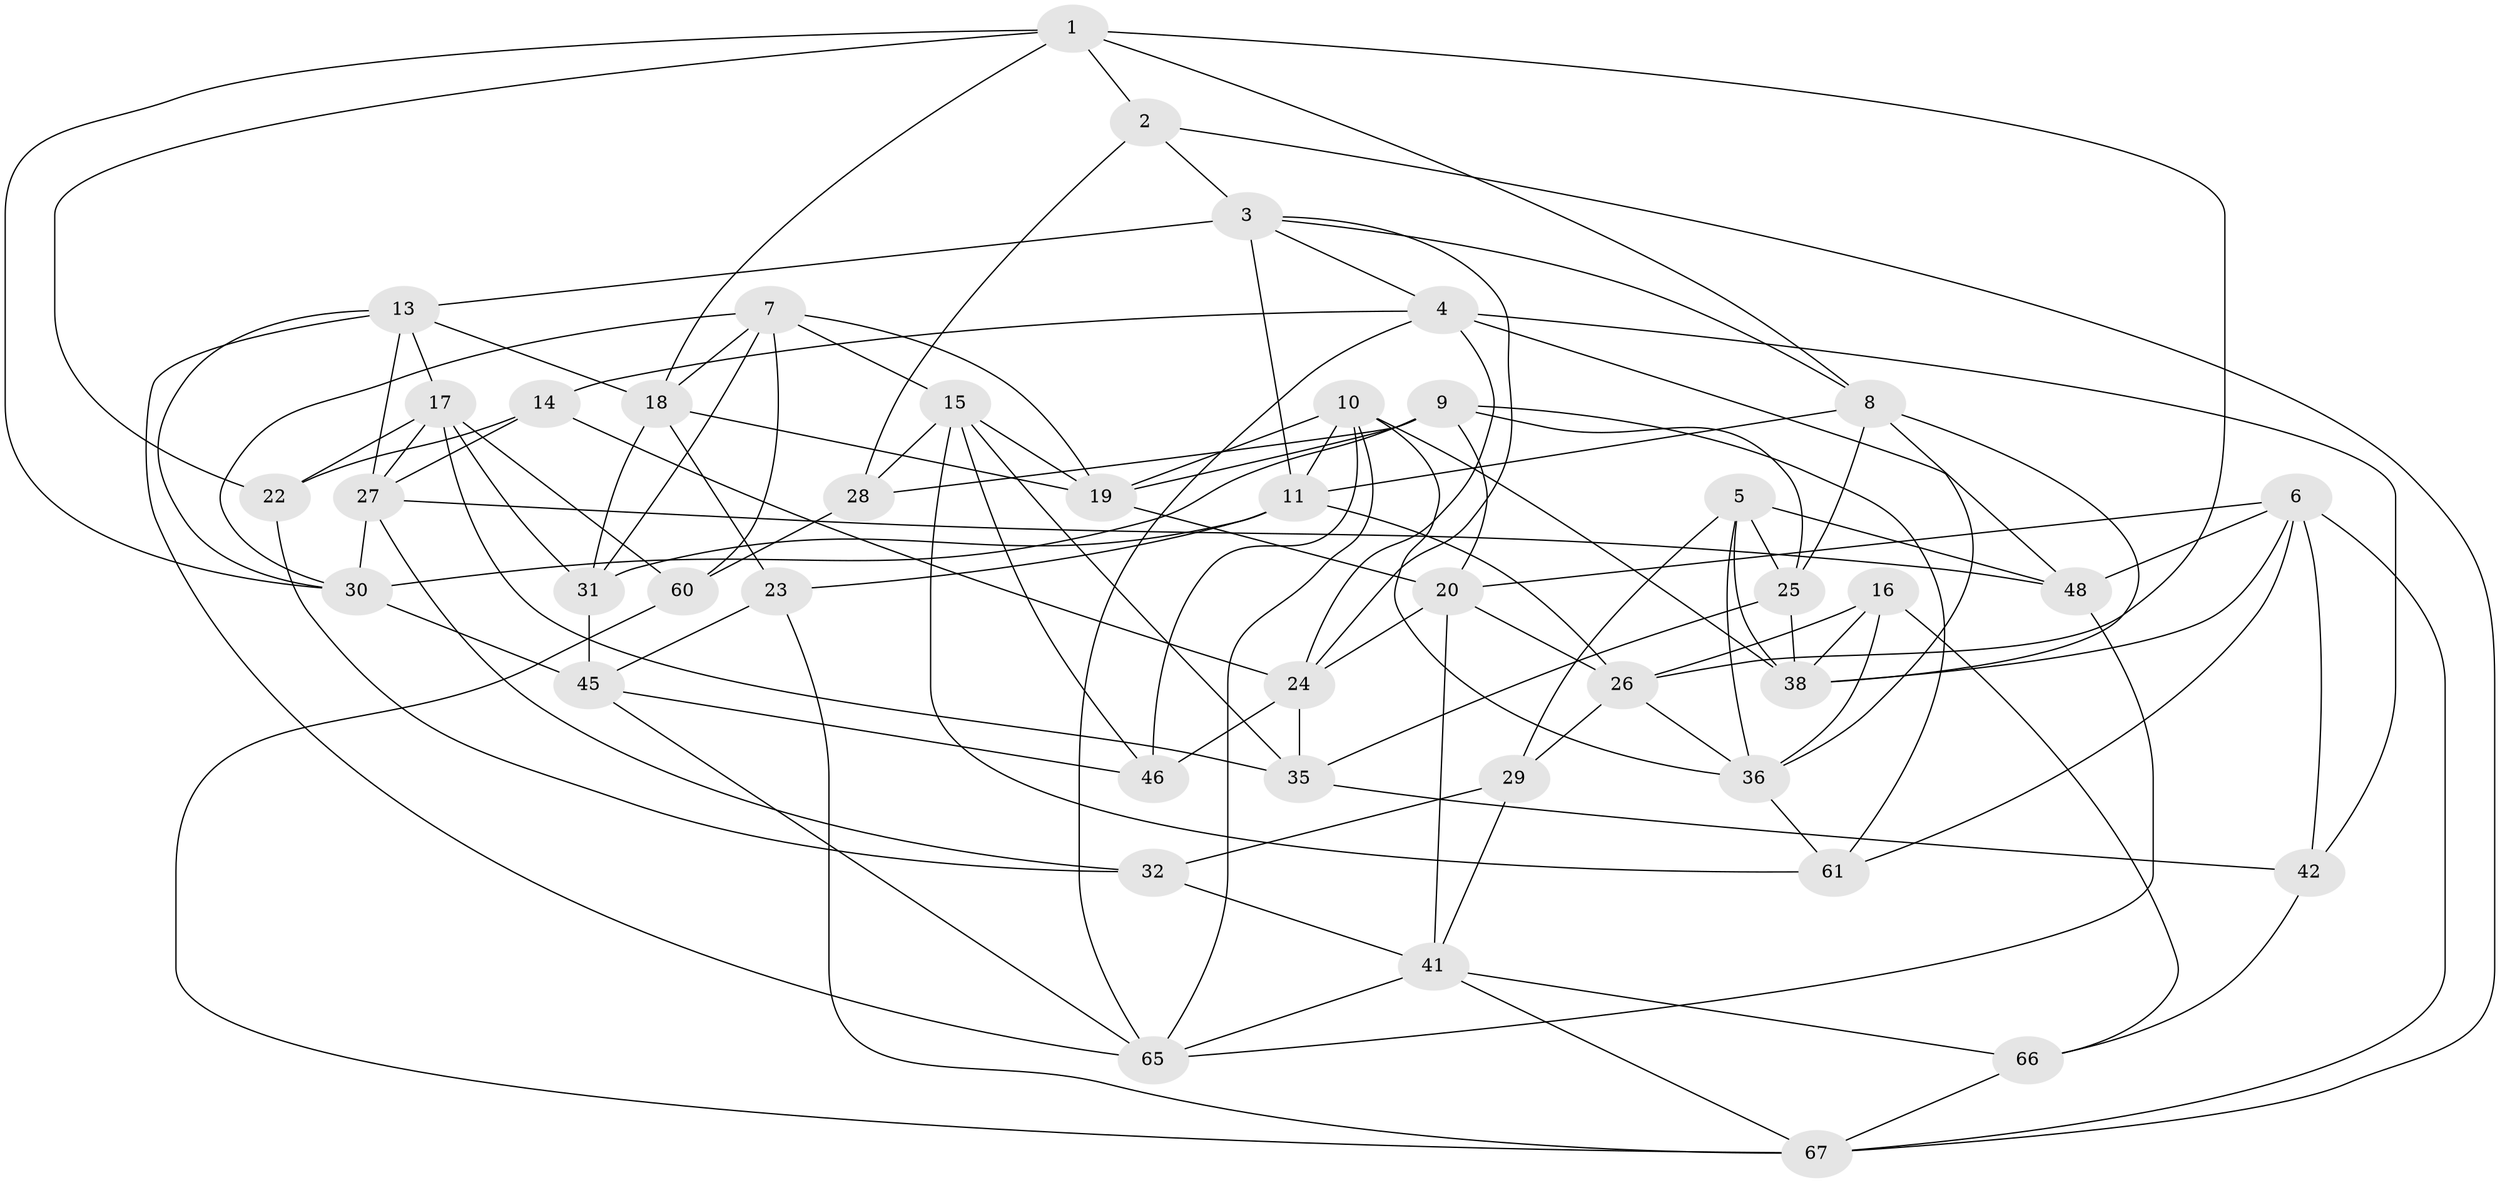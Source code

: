 // original degree distribution, {4: 1.0}
// Generated by graph-tools (version 1.1) at 2025/42/03/06/25 10:42:21]
// undirected, 43 vertices, 113 edges
graph export_dot {
graph [start="1"]
  node [color=gray90,style=filled];
  1 [super="+43"];
  2;
  3 [super="+39"];
  4 [super="+37"];
  5 [super="+49"];
  6 [super="+54"];
  7 [super="+40"];
  8 [super="+62"];
  9 [super="+71"];
  10 [super="+12"];
  11 [super="+51"];
  13 [super="+53"];
  14;
  15 [super="+33"];
  16;
  17 [super="+72"];
  18 [super="+21"];
  19 [super="+63"];
  20 [super="+47"];
  22;
  23;
  24 [super="+69"];
  25 [super="+59"];
  26 [super="+34"];
  27 [super="+58"];
  28;
  29;
  30 [super="+56"];
  31 [super="+64"];
  32;
  35 [super="+73"];
  36 [super="+44"];
  38 [super="+55"];
  41 [super="+50"];
  42;
  45 [super="+57"];
  46;
  48 [super="+52"];
  60;
  61;
  65 [super="+70"];
  66;
  67 [super="+68"];
  1 -- 18;
  1 -- 8;
  1 -- 2;
  1 -- 22;
  1 -- 30;
  1 -- 26;
  2 -- 3;
  2 -- 28;
  2 -- 67;
  3 -- 24;
  3 -- 4;
  3 -- 13;
  3 -- 11;
  3 -- 8;
  4 -- 36;
  4 -- 65;
  4 -- 24;
  4 -- 42;
  4 -- 14;
  5 -- 25;
  5 -- 29;
  5 -- 36;
  5 -- 48 [weight=2];
  5 -- 38;
  6 -- 42;
  6 -- 61;
  6 -- 48;
  6 -- 38;
  6 -- 67;
  6 -- 20;
  7 -- 18;
  7 -- 19;
  7 -- 15;
  7 -- 60;
  7 -- 30;
  7 -- 31;
  8 -- 48;
  8 -- 25;
  8 -- 11;
  8 -- 38;
  9 -- 61;
  9 -- 25;
  9 -- 28;
  9 -- 19;
  9 -- 20;
  9 -- 30;
  10 -- 65;
  10 -- 19;
  10 -- 46;
  10 -- 11;
  10 -- 36;
  10 -- 38;
  11 -- 23;
  11 -- 31;
  11 -- 26;
  13 -- 17;
  13 -- 65;
  13 -- 18;
  13 -- 27;
  13 -- 30;
  14 -- 22;
  14 -- 24;
  14 -- 27;
  15 -- 61;
  15 -- 28;
  15 -- 35;
  15 -- 19;
  15 -- 46;
  16 -- 66;
  16 -- 38;
  16 -- 36;
  16 -- 26;
  17 -- 27;
  17 -- 35;
  17 -- 60;
  17 -- 22;
  17 -- 31;
  18 -- 19;
  18 -- 23;
  18 -- 31;
  19 -- 20;
  20 -- 41;
  20 -- 26;
  20 -- 24;
  22 -- 32;
  23 -- 67;
  23 -- 45;
  24 -- 46;
  24 -- 35;
  25 -- 38;
  25 -- 35 [weight=2];
  26 -- 29;
  26 -- 36;
  27 -- 32;
  27 -- 30;
  27 -- 48;
  28 -- 60;
  29 -- 32;
  29 -- 41;
  30 -- 45;
  31 -- 45 [weight=2];
  32 -- 41;
  35 -- 42;
  36 -- 61;
  41 -- 66;
  41 -- 67;
  41 -- 65;
  42 -- 66;
  45 -- 46;
  45 -- 65;
  48 -- 65;
  60 -- 67;
  66 -- 67;
}
